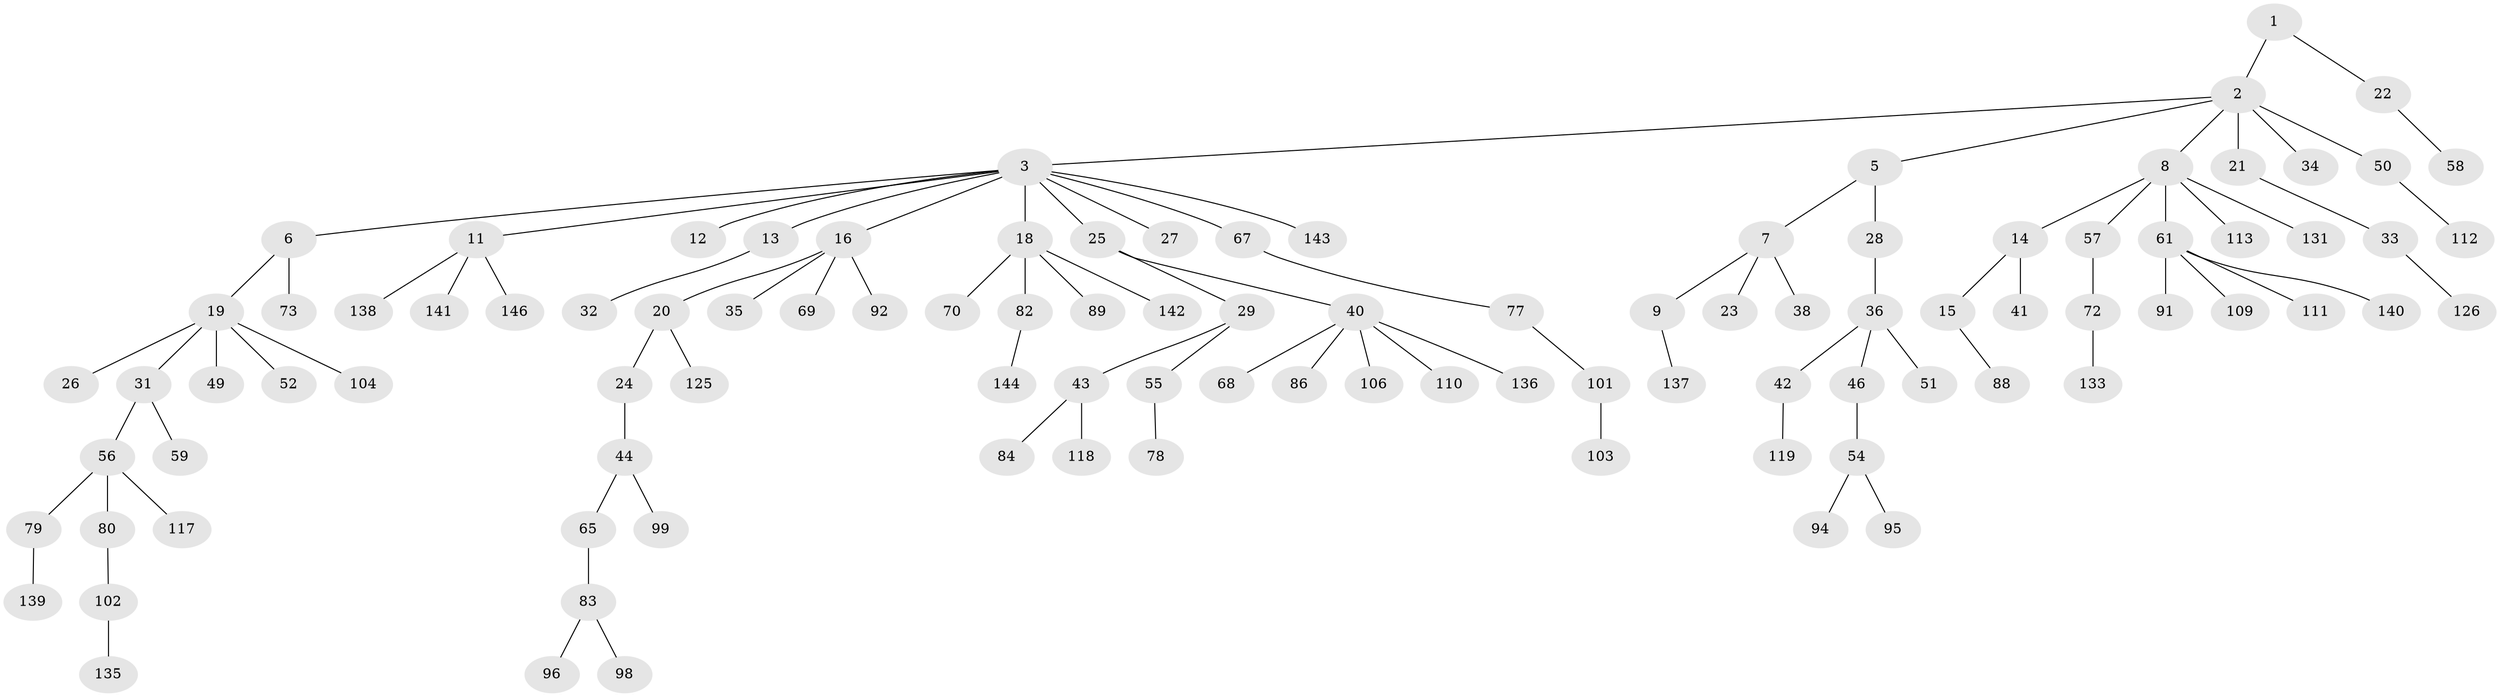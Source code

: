 // Generated by graph-tools (version 1.1) at 2025/24/03/03/25 07:24:06]
// undirected, 102 vertices, 101 edges
graph export_dot {
graph [start="1"]
  node [color=gray90,style=filled];
  1 [super="+75"];
  2 [super="+45"];
  3 [super="+4"];
  5;
  6;
  7 [super="+10"];
  8 [super="+105"];
  9 [super="+17"];
  11 [super="+121"];
  12 [super="+76"];
  13;
  14;
  15;
  16 [super="+64"];
  18 [super="+37"];
  19 [super="+130"];
  20 [super="+48"];
  21;
  22 [super="+30"];
  23;
  24;
  25;
  26 [super="+66"];
  27;
  28 [super="+145"];
  29 [super="+93"];
  31 [super="+39"];
  32;
  33 [super="+90"];
  34 [super="+134"];
  35;
  36;
  38 [super="+62"];
  40 [super="+47"];
  41;
  42 [super="+53"];
  43 [super="+63"];
  44 [super="+97"];
  46 [super="+74"];
  49;
  50;
  51;
  52;
  54 [super="+132"];
  55 [super="+87"];
  56 [super="+60"];
  57 [super="+71"];
  58;
  59 [super="+128"];
  61 [super="+107"];
  65 [super="+81"];
  67;
  68;
  69 [super="+115"];
  70;
  72 [super="+116"];
  73;
  77 [super="+100"];
  78;
  79;
  80;
  82 [super="+85"];
  83 [super="+108"];
  84 [super="+114"];
  86;
  88;
  89;
  91;
  92 [super="+122"];
  94 [super="+127"];
  95;
  96;
  98 [super="+129"];
  99;
  101 [super="+123"];
  102;
  103;
  104 [super="+124"];
  106;
  109;
  110 [super="+120"];
  111;
  112;
  113;
  117;
  118;
  119;
  125;
  126;
  131;
  133;
  135;
  136;
  137;
  138;
  139;
  140;
  141;
  142;
  143;
  144;
  146;
  1 -- 2;
  1 -- 22;
  2 -- 3;
  2 -- 5;
  2 -- 8;
  2 -- 21;
  2 -- 34;
  2 -- 50;
  3 -- 11;
  3 -- 12;
  3 -- 13;
  3 -- 16;
  3 -- 18;
  3 -- 67;
  3 -- 6;
  3 -- 25;
  3 -- 27;
  3 -- 143;
  5 -- 7;
  5 -- 28;
  6 -- 19;
  6 -- 73;
  7 -- 9;
  7 -- 23;
  7 -- 38;
  8 -- 14;
  8 -- 57;
  8 -- 61;
  8 -- 131;
  8 -- 113;
  9 -- 137;
  11 -- 138;
  11 -- 141;
  11 -- 146;
  13 -- 32;
  14 -- 15;
  14 -- 41;
  15 -- 88;
  16 -- 20;
  16 -- 35;
  16 -- 69;
  16 -- 92;
  18 -- 70;
  18 -- 89;
  18 -- 142;
  18 -- 82;
  19 -- 26;
  19 -- 31;
  19 -- 49;
  19 -- 52;
  19 -- 104;
  20 -- 24;
  20 -- 125;
  21 -- 33;
  22 -- 58;
  24 -- 44;
  25 -- 29;
  25 -- 40;
  28 -- 36;
  29 -- 43;
  29 -- 55;
  31 -- 56;
  31 -- 59;
  33 -- 126;
  36 -- 42;
  36 -- 46;
  36 -- 51;
  40 -- 68;
  40 -- 86;
  40 -- 106;
  40 -- 136;
  40 -- 110;
  42 -- 119;
  43 -- 84;
  43 -- 118;
  44 -- 65;
  44 -- 99;
  46 -- 54;
  50 -- 112;
  54 -- 94;
  54 -- 95;
  55 -- 78;
  56 -- 80;
  56 -- 117;
  56 -- 79;
  57 -- 72;
  61 -- 91;
  61 -- 109;
  61 -- 111;
  61 -- 140;
  65 -- 83;
  67 -- 77;
  72 -- 133;
  77 -- 101;
  79 -- 139;
  80 -- 102;
  82 -- 144;
  83 -- 96;
  83 -- 98;
  101 -- 103;
  102 -- 135;
}

